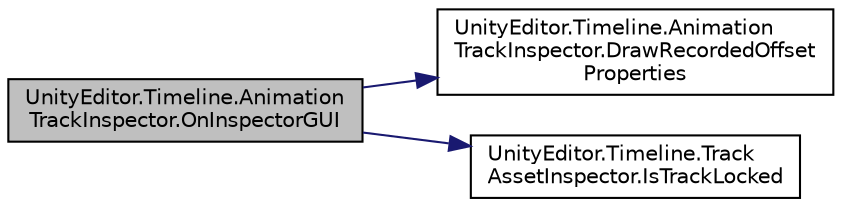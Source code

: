 digraph "UnityEditor.Timeline.AnimationTrackInspector.OnInspectorGUI"
{
 // LATEX_PDF_SIZE
  edge [fontname="Helvetica",fontsize="10",labelfontname="Helvetica",labelfontsize="10"];
  node [fontname="Helvetica",fontsize="10",shape=record];
  rankdir="LR";
  Node1 [label="UnityEditor.Timeline.Animation\lTrackInspector.OnInspectorGUI",height=0.2,width=0.4,color="black", fillcolor="grey75", style="filled", fontcolor="black",tooltip=" "];
  Node1 -> Node2 [color="midnightblue",fontsize="10",style="solid",fontname="Helvetica"];
  Node2 [label="UnityEditor.Timeline.Animation\lTrackInspector.DrawRecordedOffset\lProperties",height=0.2,width=0.4,color="black", fillcolor="white", style="filled",URL="$class_unity_editor_1_1_timeline_1_1_animation_track_inspector.html#afecaf8452ebe6148b04ebb2d00de0972",tooltip=" "];
  Node1 -> Node3 [color="midnightblue",fontsize="10",style="solid",fontname="Helvetica"];
  Node3 [label="UnityEditor.Timeline.Track\lAssetInspector.IsTrackLocked",height=0.2,width=0.4,color="black", fillcolor="white", style="filled",URL="$class_unity_editor_1_1_timeline_1_1_track_asset_inspector.html#a8ad2efb8135a1f38125bb13608e4439e",tooltip=" "];
}
